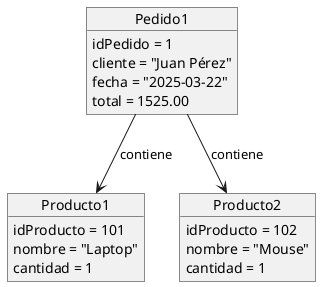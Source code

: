 @startuml
object Pedido1 {
    idPedido = 1
    cliente = "Juan Pérez"
    fecha = "2025-03-22"
    total = 1525.00
}

object Producto1 {
    idProducto = 101
    nombre = "Laptop"
    cantidad = 1
}

object Producto2 {
    idProducto = 102
    nombre = "Mouse"
    cantidad = 1
}

Pedido1 --> Producto1 : contiene
Pedido1 --> Producto2 : contiene
@enduml
